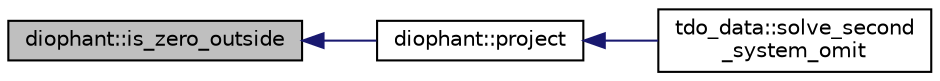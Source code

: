 digraph "diophant::is_zero_outside"
{
  edge [fontname="Helvetica",fontsize="10",labelfontname="Helvetica",labelfontsize="10"];
  node [fontname="Helvetica",fontsize="10",shape=record];
  rankdir="LR";
  Node262 [label="diophant::is_zero_outside",height=0.2,width=0.4,color="black", fillcolor="grey75", style="filled", fontcolor="black"];
  Node262 -> Node263 [dir="back",color="midnightblue",fontsize="10",style="solid",fontname="Helvetica"];
  Node263 [label="diophant::project",height=0.2,width=0.4,color="black", fillcolor="white", style="filled",URL="$d7/d9c/classdiophant.html#abf85557002f360c3e7cb70b546ab2cb3"];
  Node263 -> Node264 [dir="back",color="midnightblue",fontsize="10",style="solid",fontname="Helvetica"];
  Node264 [label="tdo_data::solve_second\l_system_omit",height=0.2,width=0.4,color="black", fillcolor="white", style="filled",URL="$dc/d0d/classtdo__data.html#a4feb5aa7d2fb44863579b0cf45502f44"];
}
